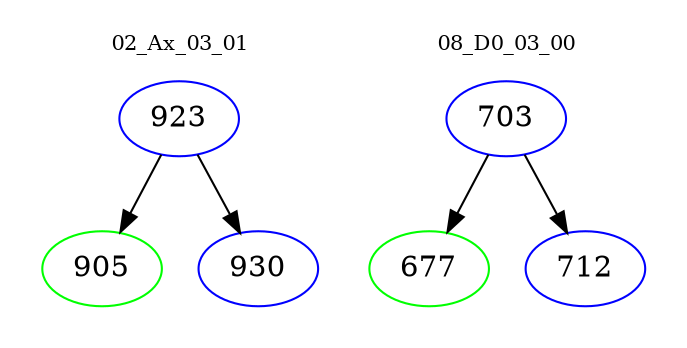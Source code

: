 digraph{
subgraph cluster_0 {
color = white
label = "02_Ax_03_01";
fontsize=10;
T0_923 [label="923", color="blue"]
T0_923 -> T0_905 [color="black"]
T0_905 [label="905", color="green"]
T0_923 -> T0_930 [color="black"]
T0_930 [label="930", color="blue"]
}
subgraph cluster_1 {
color = white
label = "08_D0_03_00";
fontsize=10;
T1_703 [label="703", color="blue"]
T1_703 -> T1_677 [color="black"]
T1_677 [label="677", color="green"]
T1_703 -> T1_712 [color="black"]
T1_712 [label="712", color="blue"]
}
}

